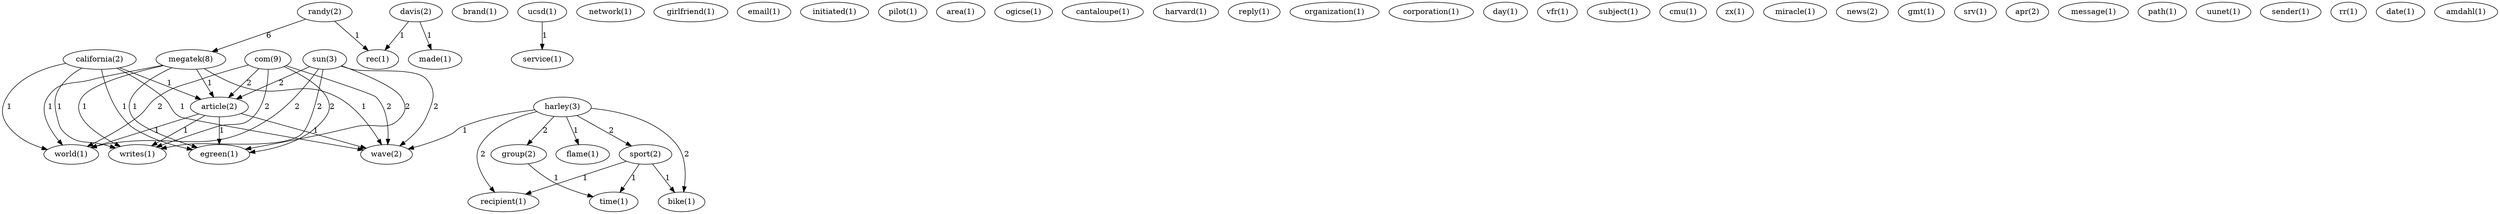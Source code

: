 digraph G {
  com [ label="com(9)" ];
  article [ label="article(2)" ];
  world [ label="world(1)" ];
  writes [ label="writes(1)" ];
  egreen [ label="egreen(1)" ];
  wave [ label="wave(2)" ];
  brand [ label="brand(1)" ];
  california [ label="california(2)" ];
  ucsd [ label="ucsd(1)" ];
  service [ label="service(1)" ];
  network [ label="network(1)" ];
  girlfriend [ label="girlfriend(1)" ];
  randy [ label="randy(2)" ];
  megatek [ label="megatek(8)" ];
  rec [ label="rec(1)" ];
  email [ label="email(1)" ];
  initiated [ label="initiated(1)" ];
  pilot [ label="pilot(1)" ];
  area [ label="area(1)" ];
  ogicse [ label="ogicse(1)" ];
  cantaloupe [ label="cantaloupe(1)" ];
  harvard [ label="harvard(1)" ];
  reply [ label="reply(1)" ];
  organization [ label="organization(1)" ];
  corporation [ label="corporation(1)" ];
  day [ label="day(1)" ];
  sun [ label="sun(3)" ];
  vfr [ label="vfr(1)" ];
  davis [ label="davis(2)" ];
  made [ label="made(1)" ];
  subject [ label="subject(1)" ];
  cmu [ label="cmu(1)" ];
  zx [ label="zx(1)" ];
  harley [ label="harley(3)" ];
  sport [ label="sport(2)" ];
  group [ label="group(2)" ];
  bike [ label="bike(1)" ];
  flame [ label="flame(1)" ];
  recipient [ label="recipient(1)" ];
  miracle [ label="miracle(1)" ];
  news [ label="news(2)" ];
  gmt [ label="gmt(1)" ];
  time [ label="time(1)" ];
  srv [ label="srv(1)" ];
  apr [ label="apr(2)" ];
  message [ label="message(1)" ];
  path [ label="path(1)" ];
  uunet [ label="uunet(1)" ];
  sender [ label="sender(1)" ];
  ucsd [ label="ucsd(1)" ];
  rr [ label="rr(1)" ];
  date [ label="date(1)" ];
  amdahl [ label="amdahl(1)" ];
  com -> article [ label="2" ];
  com -> world [ label="2" ];
  com -> writes [ label="2" ];
  com -> egreen [ label="2" ];
  com -> wave [ label="2" ];
  california -> article [ label="1" ];
  california -> world [ label="1" ];
  california -> writes [ label="1" ];
  california -> egreen [ label="1" ];
  california -> wave [ label="1" ];
  ucsd -> service [ label="1" ];
  randy -> megatek [ label="6" ];
  randy -> rec [ label="1" ];
  megatek -> article [ label="1" ];
  megatek -> world [ label="1" ];
  megatek -> writes [ label="1" ];
  megatek -> egreen [ label="1" ];
  megatek -> wave [ label="1" ];
  sun -> article [ label="2" ];
  sun -> world [ label="2" ];
  sun -> writes [ label="2" ];
  sun -> egreen [ label="2" ];
  sun -> wave [ label="2" ];
  davis -> rec [ label="1" ];
  davis -> made [ label="1" ];
  article -> world [ label="1" ];
  article -> writes [ label="1" ];
  article -> egreen [ label="1" ];
  article -> wave [ label="1" ];
  harley -> sport [ label="2" ];
  harley -> group [ label="2" ];
  harley -> bike [ label="2" ];
  harley -> flame [ label="1" ];
  harley -> recipient [ label="2" ];
  harley -> wave [ label="1" ];
  sport -> bike [ label="1" ];
  sport -> time [ label="1" ];
  sport -> recipient [ label="1" ];
  group -> time [ label="1" ];
}
